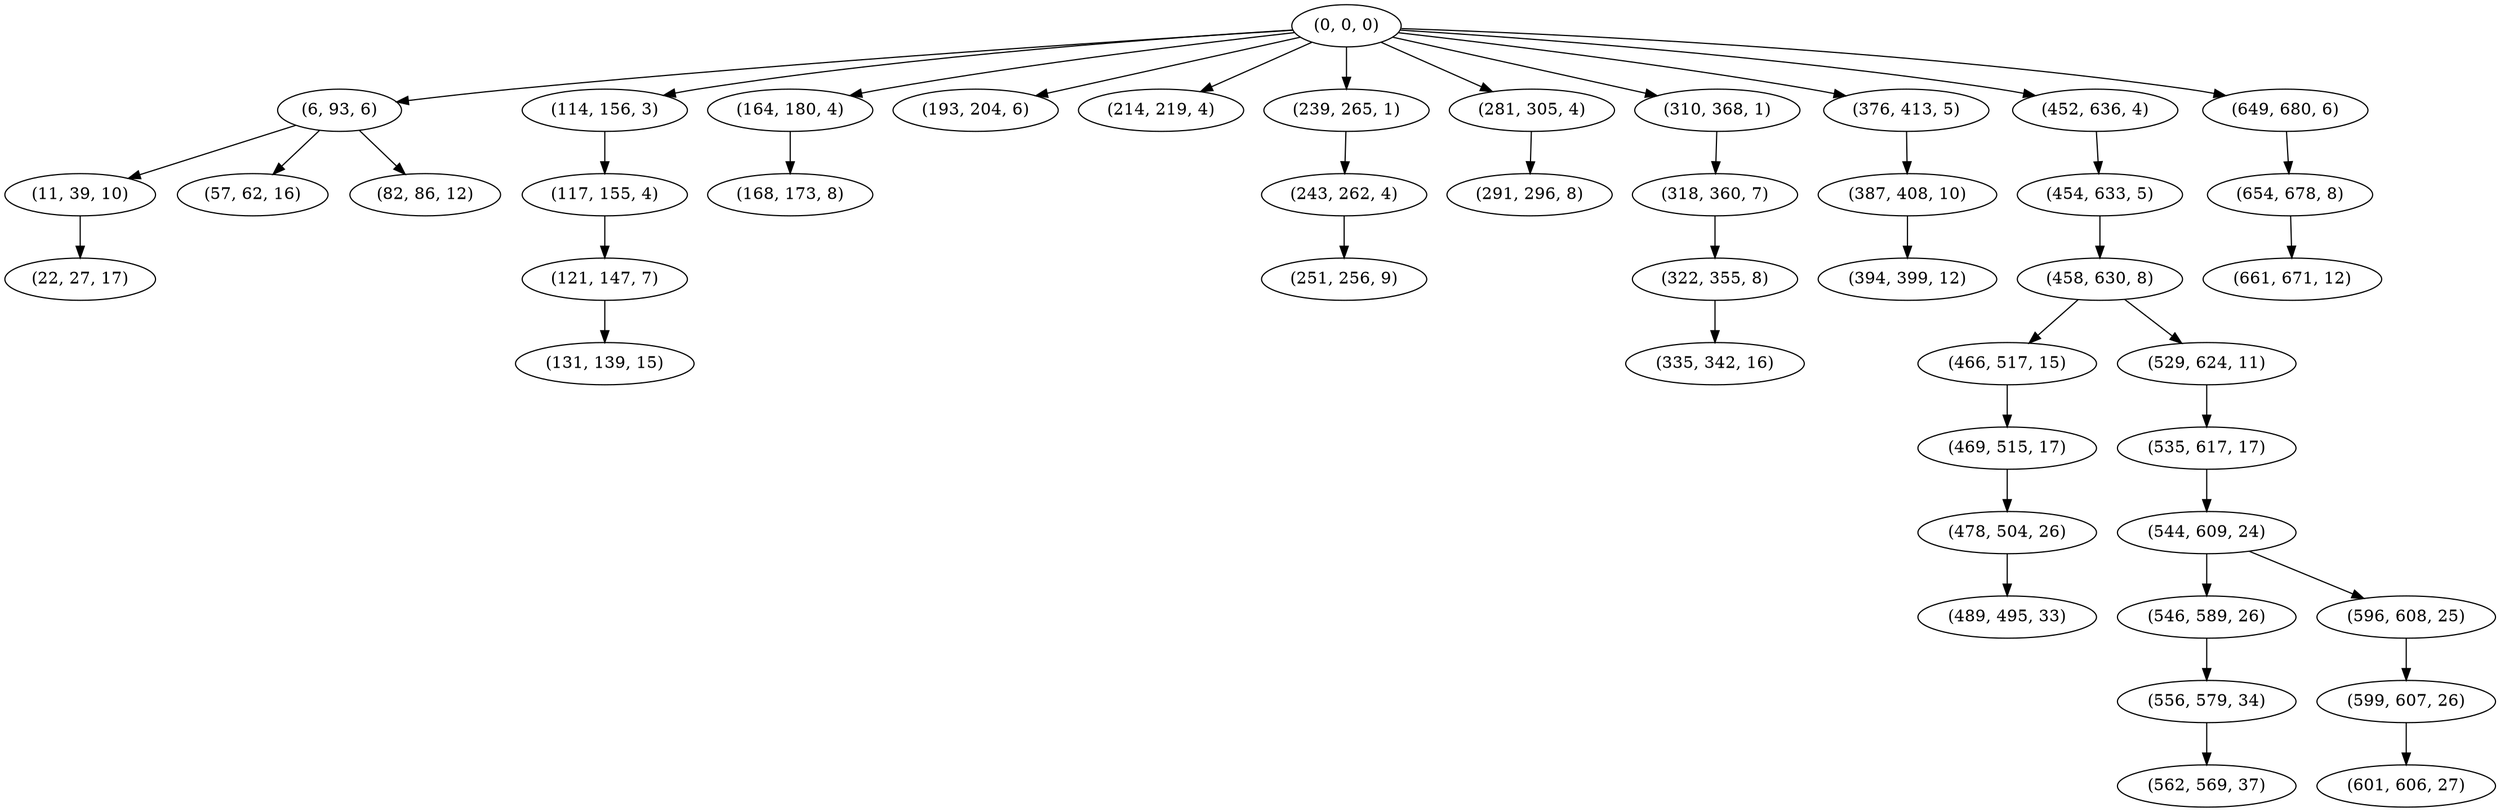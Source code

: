digraph tree {
    "(0, 0, 0)";
    "(6, 93, 6)";
    "(11, 39, 10)";
    "(22, 27, 17)";
    "(57, 62, 16)";
    "(82, 86, 12)";
    "(114, 156, 3)";
    "(117, 155, 4)";
    "(121, 147, 7)";
    "(131, 139, 15)";
    "(164, 180, 4)";
    "(168, 173, 8)";
    "(193, 204, 6)";
    "(214, 219, 4)";
    "(239, 265, 1)";
    "(243, 262, 4)";
    "(251, 256, 9)";
    "(281, 305, 4)";
    "(291, 296, 8)";
    "(310, 368, 1)";
    "(318, 360, 7)";
    "(322, 355, 8)";
    "(335, 342, 16)";
    "(376, 413, 5)";
    "(387, 408, 10)";
    "(394, 399, 12)";
    "(452, 636, 4)";
    "(454, 633, 5)";
    "(458, 630, 8)";
    "(466, 517, 15)";
    "(469, 515, 17)";
    "(478, 504, 26)";
    "(489, 495, 33)";
    "(529, 624, 11)";
    "(535, 617, 17)";
    "(544, 609, 24)";
    "(546, 589, 26)";
    "(556, 579, 34)";
    "(562, 569, 37)";
    "(596, 608, 25)";
    "(599, 607, 26)";
    "(601, 606, 27)";
    "(649, 680, 6)";
    "(654, 678, 8)";
    "(661, 671, 12)";
    "(0, 0, 0)" -> "(6, 93, 6)";
    "(0, 0, 0)" -> "(114, 156, 3)";
    "(0, 0, 0)" -> "(164, 180, 4)";
    "(0, 0, 0)" -> "(193, 204, 6)";
    "(0, 0, 0)" -> "(214, 219, 4)";
    "(0, 0, 0)" -> "(239, 265, 1)";
    "(0, 0, 0)" -> "(281, 305, 4)";
    "(0, 0, 0)" -> "(310, 368, 1)";
    "(0, 0, 0)" -> "(376, 413, 5)";
    "(0, 0, 0)" -> "(452, 636, 4)";
    "(0, 0, 0)" -> "(649, 680, 6)";
    "(6, 93, 6)" -> "(11, 39, 10)";
    "(6, 93, 6)" -> "(57, 62, 16)";
    "(6, 93, 6)" -> "(82, 86, 12)";
    "(11, 39, 10)" -> "(22, 27, 17)";
    "(114, 156, 3)" -> "(117, 155, 4)";
    "(117, 155, 4)" -> "(121, 147, 7)";
    "(121, 147, 7)" -> "(131, 139, 15)";
    "(164, 180, 4)" -> "(168, 173, 8)";
    "(239, 265, 1)" -> "(243, 262, 4)";
    "(243, 262, 4)" -> "(251, 256, 9)";
    "(281, 305, 4)" -> "(291, 296, 8)";
    "(310, 368, 1)" -> "(318, 360, 7)";
    "(318, 360, 7)" -> "(322, 355, 8)";
    "(322, 355, 8)" -> "(335, 342, 16)";
    "(376, 413, 5)" -> "(387, 408, 10)";
    "(387, 408, 10)" -> "(394, 399, 12)";
    "(452, 636, 4)" -> "(454, 633, 5)";
    "(454, 633, 5)" -> "(458, 630, 8)";
    "(458, 630, 8)" -> "(466, 517, 15)";
    "(458, 630, 8)" -> "(529, 624, 11)";
    "(466, 517, 15)" -> "(469, 515, 17)";
    "(469, 515, 17)" -> "(478, 504, 26)";
    "(478, 504, 26)" -> "(489, 495, 33)";
    "(529, 624, 11)" -> "(535, 617, 17)";
    "(535, 617, 17)" -> "(544, 609, 24)";
    "(544, 609, 24)" -> "(546, 589, 26)";
    "(544, 609, 24)" -> "(596, 608, 25)";
    "(546, 589, 26)" -> "(556, 579, 34)";
    "(556, 579, 34)" -> "(562, 569, 37)";
    "(596, 608, 25)" -> "(599, 607, 26)";
    "(599, 607, 26)" -> "(601, 606, 27)";
    "(649, 680, 6)" -> "(654, 678, 8)";
    "(654, 678, 8)" -> "(661, 671, 12)";
}

